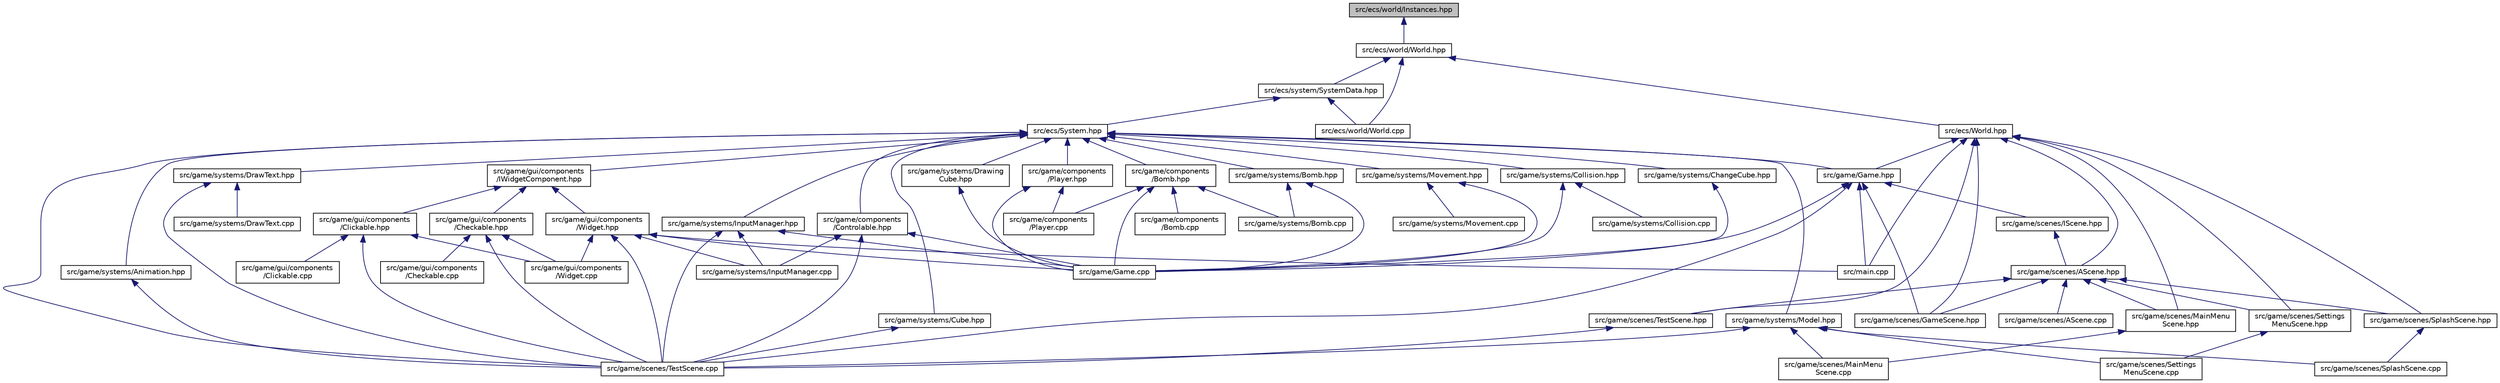digraph "src/ecs/world/Instances.hpp"
{
 // LATEX_PDF_SIZE
  edge [fontname="Helvetica",fontsize="10",labelfontname="Helvetica",labelfontsize="10"];
  node [fontname="Helvetica",fontsize="10",shape=record];
  Node1 [label="src/ecs/world/Instances.hpp",height=0.2,width=0.4,color="black", fillcolor="grey75", style="filled", fontcolor="black",tooltip=" "];
  Node1 -> Node2 [dir="back",color="midnightblue",fontsize="10",style="solid",fontname="Helvetica"];
  Node2 [label="src/ecs/world/World.hpp",height=0.2,width=0.4,color="black", fillcolor="white", style="filled",URL="$world_2_world_8hpp.html",tooltip=" "];
  Node2 -> Node3 [dir="back",color="midnightblue",fontsize="10",style="solid",fontname="Helvetica"];
  Node3 [label="src/ecs/system/SystemData.hpp",height=0.2,width=0.4,color="black", fillcolor="white", style="filled",URL="$_system_data_8hpp.html",tooltip=" "];
  Node3 -> Node4 [dir="back",color="midnightblue",fontsize="10",style="solid",fontname="Helvetica"];
  Node4 [label="src/ecs/System.hpp",height=0.2,width=0.4,color="black", fillcolor="white", style="filled",URL="$_system_8hpp.html",tooltip=" "];
  Node4 -> Node5 [dir="back",color="midnightblue",fontsize="10",style="solid",fontname="Helvetica"];
  Node5 [label="src/game/components\l/Bomb.hpp",height=0.2,width=0.4,color="black", fillcolor="white", style="filled",URL="$components_2_bomb_8hpp.html",tooltip=" "];
  Node5 -> Node6 [dir="back",color="midnightblue",fontsize="10",style="solid",fontname="Helvetica"];
  Node6 [label="src/game/components\l/Bomb.cpp",height=0.2,width=0.4,color="black", fillcolor="white", style="filled",URL="$components_2_bomb_8cpp.html",tooltip=" "];
  Node5 -> Node7 [dir="back",color="midnightblue",fontsize="10",style="solid",fontname="Helvetica"];
  Node7 [label="src/game/components\l/Player.cpp",height=0.2,width=0.4,color="black", fillcolor="white", style="filled",URL="$_player_8cpp.html",tooltip=" "];
  Node5 -> Node8 [dir="back",color="midnightblue",fontsize="10",style="solid",fontname="Helvetica"];
  Node8 [label="src/game/Game.cpp",height=0.2,width=0.4,color="black", fillcolor="white", style="filled",URL="$_game_8cpp.html",tooltip=" "];
  Node5 -> Node9 [dir="back",color="midnightblue",fontsize="10",style="solid",fontname="Helvetica"];
  Node9 [label="src/game/systems/Bomb.cpp",height=0.2,width=0.4,color="black", fillcolor="white", style="filled",URL="$systems_2_bomb_8cpp.html",tooltip=" "];
  Node4 -> Node10 [dir="back",color="midnightblue",fontsize="10",style="solid",fontname="Helvetica"];
  Node10 [label="src/game/components\l/Controlable.hpp",height=0.2,width=0.4,color="black", fillcolor="white", style="filled",URL="$_controlable_8hpp.html",tooltip=" "];
  Node10 -> Node8 [dir="back",color="midnightblue",fontsize="10",style="solid",fontname="Helvetica"];
  Node10 -> Node11 [dir="back",color="midnightblue",fontsize="10",style="solid",fontname="Helvetica"];
  Node11 [label="src/game/scenes/TestScene.cpp",height=0.2,width=0.4,color="black", fillcolor="white", style="filled",URL="$_test_scene_8cpp.html",tooltip=" "];
  Node10 -> Node12 [dir="back",color="midnightblue",fontsize="10",style="solid",fontname="Helvetica"];
  Node12 [label="src/game/systems/InputManager.cpp",height=0.2,width=0.4,color="black", fillcolor="white", style="filled",URL="$_input_manager_8cpp.html",tooltip=" "];
  Node4 -> Node13 [dir="back",color="midnightblue",fontsize="10",style="solid",fontname="Helvetica"];
  Node13 [label="src/game/components\l/Player.hpp",height=0.2,width=0.4,color="black", fillcolor="white", style="filled",URL="$_player_8hpp.html",tooltip=" "];
  Node13 -> Node7 [dir="back",color="midnightblue",fontsize="10",style="solid",fontname="Helvetica"];
  Node13 -> Node8 [dir="back",color="midnightblue",fontsize="10",style="solid",fontname="Helvetica"];
  Node4 -> Node14 [dir="back",color="midnightblue",fontsize="10",style="solid",fontname="Helvetica"];
  Node14 [label="src/game/Game.hpp",height=0.2,width=0.4,color="black", fillcolor="white", style="filled",URL="$_game_8hpp.html",tooltip=" "];
  Node14 -> Node8 [dir="back",color="midnightblue",fontsize="10",style="solid",fontname="Helvetica"];
  Node14 -> Node15 [dir="back",color="midnightblue",fontsize="10",style="solid",fontname="Helvetica"];
  Node15 [label="src/game/scenes/GameScene.hpp",height=0.2,width=0.4,color="black", fillcolor="white", style="filled",URL="$_game_scene_8hpp.html",tooltip=" "];
  Node14 -> Node16 [dir="back",color="midnightblue",fontsize="10",style="solid",fontname="Helvetica"];
  Node16 [label="src/game/scenes/IScene.hpp",height=0.2,width=0.4,color="black", fillcolor="white", style="filled",URL="$_i_scene_8hpp.html",tooltip=" "];
  Node16 -> Node17 [dir="back",color="midnightblue",fontsize="10",style="solid",fontname="Helvetica"];
  Node17 [label="src/game/scenes/AScene.hpp",height=0.2,width=0.4,color="black", fillcolor="white", style="filled",URL="$_a_scene_8hpp.html",tooltip=" "];
  Node17 -> Node18 [dir="back",color="midnightblue",fontsize="10",style="solid",fontname="Helvetica"];
  Node18 [label="src/game/scenes/AScene.cpp",height=0.2,width=0.4,color="black", fillcolor="white", style="filled",URL="$_a_scene_8cpp.html",tooltip=" "];
  Node17 -> Node15 [dir="back",color="midnightblue",fontsize="10",style="solid",fontname="Helvetica"];
  Node17 -> Node19 [dir="back",color="midnightblue",fontsize="10",style="solid",fontname="Helvetica"];
  Node19 [label="src/game/scenes/MainMenu\lScene.hpp",height=0.2,width=0.4,color="black", fillcolor="white", style="filled",URL="$_main_menu_scene_8hpp.html",tooltip=" "];
  Node19 -> Node20 [dir="back",color="midnightblue",fontsize="10",style="solid",fontname="Helvetica"];
  Node20 [label="src/game/scenes/MainMenu\lScene.cpp",height=0.2,width=0.4,color="black", fillcolor="white", style="filled",URL="$_main_menu_scene_8cpp.html",tooltip=" "];
  Node17 -> Node21 [dir="back",color="midnightblue",fontsize="10",style="solid",fontname="Helvetica"];
  Node21 [label="src/game/scenes/Settings\lMenuScene.hpp",height=0.2,width=0.4,color="black", fillcolor="white", style="filled",URL="$_settings_menu_scene_8hpp.html",tooltip=" "];
  Node21 -> Node22 [dir="back",color="midnightblue",fontsize="10",style="solid",fontname="Helvetica"];
  Node22 [label="src/game/scenes/Settings\lMenuScene.cpp",height=0.2,width=0.4,color="black", fillcolor="white", style="filled",URL="$_settings_menu_scene_8cpp.html",tooltip=" "];
  Node17 -> Node23 [dir="back",color="midnightblue",fontsize="10",style="solid",fontname="Helvetica"];
  Node23 [label="src/game/scenes/SplashScene.hpp",height=0.2,width=0.4,color="black", fillcolor="white", style="filled",URL="$_splash_scene_8hpp.html",tooltip=" "];
  Node23 -> Node24 [dir="back",color="midnightblue",fontsize="10",style="solid",fontname="Helvetica"];
  Node24 [label="src/game/scenes/SplashScene.cpp",height=0.2,width=0.4,color="black", fillcolor="white", style="filled",URL="$_splash_scene_8cpp.html",tooltip=" "];
  Node17 -> Node25 [dir="back",color="midnightblue",fontsize="10",style="solid",fontname="Helvetica"];
  Node25 [label="src/game/scenes/TestScene.hpp",height=0.2,width=0.4,color="black", fillcolor="white", style="filled",URL="$_test_scene_8hpp.html",tooltip=" "];
  Node25 -> Node11 [dir="back",color="midnightblue",fontsize="10",style="solid",fontname="Helvetica"];
  Node14 -> Node11 [dir="back",color="midnightblue",fontsize="10",style="solid",fontname="Helvetica"];
  Node14 -> Node26 [dir="back",color="midnightblue",fontsize="10",style="solid",fontname="Helvetica"];
  Node26 [label="src/main.cpp",height=0.2,width=0.4,color="black", fillcolor="white", style="filled",URL="$main_8cpp.html",tooltip=" "];
  Node4 -> Node27 [dir="back",color="midnightblue",fontsize="10",style="solid",fontname="Helvetica"];
  Node27 [label="src/game/gui/components\l/IWidgetComponent.hpp",height=0.2,width=0.4,color="black", fillcolor="white", style="filled",URL="$_i_widget_component_8hpp.html",tooltip=" "];
  Node27 -> Node28 [dir="back",color="midnightblue",fontsize="10",style="solid",fontname="Helvetica"];
  Node28 [label="src/game/gui/components\l/Widget.hpp",height=0.2,width=0.4,color="black", fillcolor="white", style="filled",URL="$_widget_8hpp.html",tooltip=" "];
  Node28 -> Node8 [dir="back",color="midnightblue",fontsize="10",style="solid",fontname="Helvetica"];
  Node28 -> Node29 [dir="back",color="midnightblue",fontsize="10",style="solid",fontname="Helvetica"];
  Node29 [label="src/game/gui/components\l/Widget.cpp",height=0.2,width=0.4,color="black", fillcolor="white", style="filled",URL="$_widget_8cpp.html",tooltip=" "];
  Node28 -> Node11 [dir="back",color="midnightblue",fontsize="10",style="solid",fontname="Helvetica"];
  Node28 -> Node12 [dir="back",color="midnightblue",fontsize="10",style="solid",fontname="Helvetica"];
  Node28 -> Node26 [dir="back",color="midnightblue",fontsize="10",style="solid",fontname="Helvetica"];
  Node27 -> Node30 [dir="back",color="midnightblue",fontsize="10",style="solid",fontname="Helvetica"];
  Node30 [label="src/game/gui/components\l/Checkable.hpp",height=0.2,width=0.4,color="black", fillcolor="white", style="filled",URL="$_checkable_8hpp.html",tooltip=" "];
  Node30 -> Node31 [dir="back",color="midnightblue",fontsize="10",style="solid",fontname="Helvetica"];
  Node31 [label="src/game/gui/components\l/Checkable.cpp",height=0.2,width=0.4,color="black", fillcolor="white", style="filled",URL="$_checkable_8cpp.html",tooltip=" "];
  Node30 -> Node29 [dir="back",color="midnightblue",fontsize="10",style="solid",fontname="Helvetica"];
  Node30 -> Node11 [dir="back",color="midnightblue",fontsize="10",style="solid",fontname="Helvetica"];
  Node27 -> Node32 [dir="back",color="midnightblue",fontsize="10",style="solid",fontname="Helvetica"];
  Node32 [label="src/game/gui/components\l/Clickable.hpp",height=0.2,width=0.4,color="black", fillcolor="white", style="filled",URL="$_clickable_8hpp.html",tooltip=" "];
  Node32 -> Node33 [dir="back",color="midnightblue",fontsize="10",style="solid",fontname="Helvetica"];
  Node33 [label="src/game/gui/components\l/Clickable.cpp",height=0.2,width=0.4,color="black", fillcolor="white", style="filled",URL="$_clickable_8cpp.html",tooltip=" "];
  Node32 -> Node29 [dir="back",color="midnightblue",fontsize="10",style="solid",fontname="Helvetica"];
  Node32 -> Node11 [dir="back",color="midnightblue",fontsize="10",style="solid",fontname="Helvetica"];
  Node4 -> Node34 [dir="back",color="midnightblue",fontsize="10",style="solid",fontname="Helvetica"];
  Node34 [label="src/game/systems/Bomb.hpp",height=0.2,width=0.4,color="black", fillcolor="white", style="filled",URL="$systems_2_bomb_8hpp.html",tooltip=" "];
  Node34 -> Node8 [dir="back",color="midnightblue",fontsize="10",style="solid",fontname="Helvetica"];
  Node34 -> Node9 [dir="back",color="midnightblue",fontsize="10",style="solid",fontname="Helvetica"];
  Node4 -> Node35 [dir="back",color="midnightblue",fontsize="10",style="solid",fontname="Helvetica"];
  Node35 [label="src/game/systems/ChangeCube.hpp",height=0.2,width=0.4,color="black", fillcolor="white", style="filled",URL="$_change_cube_8hpp.html",tooltip=" "];
  Node35 -> Node8 [dir="back",color="midnightblue",fontsize="10",style="solid",fontname="Helvetica"];
  Node4 -> Node36 [dir="back",color="midnightblue",fontsize="10",style="solid",fontname="Helvetica"];
  Node36 [label="src/game/systems/Collision.hpp",height=0.2,width=0.4,color="black", fillcolor="white", style="filled",URL="$_collision_8hpp.html",tooltip=" "];
  Node36 -> Node8 [dir="back",color="midnightblue",fontsize="10",style="solid",fontname="Helvetica"];
  Node36 -> Node37 [dir="back",color="midnightblue",fontsize="10",style="solid",fontname="Helvetica"];
  Node37 [label="src/game/systems/Collision.cpp",height=0.2,width=0.4,color="black", fillcolor="white", style="filled",URL="$_collision_8cpp.html",tooltip=" "];
  Node4 -> Node38 [dir="back",color="midnightblue",fontsize="10",style="solid",fontname="Helvetica"];
  Node38 [label="src/game/systems/Drawing\lCube.hpp",height=0.2,width=0.4,color="black", fillcolor="white", style="filled",URL="$_drawing_cube_8hpp.html",tooltip=" "];
  Node38 -> Node8 [dir="back",color="midnightblue",fontsize="10",style="solid",fontname="Helvetica"];
  Node4 -> Node39 [dir="back",color="midnightblue",fontsize="10",style="solid",fontname="Helvetica"];
  Node39 [label="src/game/systems/InputManager.hpp",height=0.2,width=0.4,color="black", fillcolor="white", style="filled",URL="$_input_manager_8hpp.html",tooltip=" "];
  Node39 -> Node8 [dir="back",color="midnightblue",fontsize="10",style="solid",fontname="Helvetica"];
  Node39 -> Node11 [dir="back",color="midnightblue",fontsize="10",style="solid",fontname="Helvetica"];
  Node39 -> Node12 [dir="back",color="midnightblue",fontsize="10",style="solid",fontname="Helvetica"];
  Node4 -> Node40 [dir="back",color="midnightblue",fontsize="10",style="solid",fontname="Helvetica"];
  Node40 [label="src/game/systems/Movement.hpp",height=0.2,width=0.4,color="black", fillcolor="white", style="filled",URL="$_movement_8hpp.html",tooltip=" "];
  Node40 -> Node8 [dir="back",color="midnightblue",fontsize="10",style="solid",fontname="Helvetica"];
  Node40 -> Node41 [dir="back",color="midnightblue",fontsize="10",style="solid",fontname="Helvetica"];
  Node41 [label="src/game/systems/Movement.cpp",height=0.2,width=0.4,color="black", fillcolor="white", style="filled",URL="$_movement_8cpp.html",tooltip=" "];
  Node4 -> Node11 [dir="back",color="midnightblue",fontsize="10",style="solid",fontname="Helvetica"];
  Node4 -> Node42 [dir="back",color="midnightblue",fontsize="10",style="solid",fontname="Helvetica"];
  Node42 [label="src/game/systems/Animation.hpp",height=0.2,width=0.4,color="black", fillcolor="white", style="filled",URL="$game_2systems_2_animation_8hpp.html",tooltip=" "];
  Node42 -> Node11 [dir="back",color="midnightblue",fontsize="10",style="solid",fontname="Helvetica"];
  Node4 -> Node43 [dir="back",color="midnightblue",fontsize="10",style="solid",fontname="Helvetica"];
  Node43 [label="src/game/systems/Cube.hpp",height=0.2,width=0.4,color="black", fillcolor="white", style="filled",URL="$game_2systems_2_cube_8hpp.html",tooltip=" "];
  Node43 -> Node11 [dir="back",color="midnightblue",fontsize="10",style="solid",fontname="Helvetica"];
  Node4 -> Node44 [dir="back",color="midnightblue",fontsize="10",style="solid",fontname="Helvetica"];
  Node44 [label="src/game/systems/DrawText.hpp",height=0.2,width=0.4,color="black", fillcolor="white", style="filled",URL="$_draw_text_8hpp.html",tooltip=" "];
  Node44 -> Node11 [dir="back",color="midnightblue",fontsize="10",style="solid",fontname="Helvetica"];
  Node44 -> Node45 [dir="back",color="midnightblue",fontsize="10",style="solid",fontname="Helvetica"];
  Node45 [label="src/game/systems/DrawText.cpp",height=0.2,width=0.4,color="black", fillcolor="white", style="filled",URL="$_draw_text_8cpp.html",tooltip=" "];
  Node4 -> Node46 [dir="back",color="midnightblue",fontsize="10",style="solid",fontname="Helvetica"];
  Node46 [label="src/game/systems/Model.hpp",height=0.2,width=0.4,color="black", fillcolor="white", style="filled",URL="$game_2systems_2_model_8hpp.html",tooltip=" "];
  Node46 -> Node20 [dir="back",color="midnightblue",fontsize="10",style="solid",fontname="Helvetica"];
  Node46 -> Node22 [dir="back",color="midnightblue",fontsize="10",style="solid",fontname="Helvetica"];
  Node46 -> Node24 [dir="back",color="midnightblue",fontsize="10",style="solid",fontname="Helvetica"];
  Node46 -> Node11 [dir="back",color="midnightblue",fontsize="10",style="solid",fontname="Helvetica"];
  Node3 -> Node47 [dir="back",color="midnightblue",fontsize="10",style="solid",fontname="Helvetica"];
  Node47 [label="src/ecs/world/World.cpp",height=0.2,width=0.4,color="black", fillcolor="white", style="filled",URL="$_world_8cpp.html",tooltip=" "];
  Node2 -> Node47 [dir="back",color="midnightblue",fontsize="10",style="solid",fontname="Helvetica"];
  Node2 -> Node48 [dir="back",color="midnightblue",fontsize="10",style="solid",fontname="Helvetica"];
  Node48 [label="src/ecs/World.hpp",height=0.2,width=0.4,color="black", fillcolor="white", style="filled",URL="$_world_8hpp.html",tooltip=" "];
  Node48 -> Node14 [dir="back",color="midnightblue",fontsize="10",style="solid",fontname="Helvetica"];
  Node48 -> Node17 [dir="back",color="midnightblue",fontsize="10",style="solid",fontname="Helvetica"];
  Node48 -> Node15 [dir="back",color="midnightblue",fontsize="10",style="solid",fontname="Helvetica"];
  Node48 -> Node19 [dir="back",color="midnightblue",fontsize="10",style="solid",fontname="Helvetica"];
  Node48 -> Node21 [dir="back",color="midnightblue",fontsize="10",style="solid",fontname="Helvetica"];
  Node48 -> Node23 [dir="back",color="midnightblue",fontsize="10",style="solid",fontname="Helvetica"];
  Node48 -> Node25 [dir="back",color="midnightblue",fontsize="10",style="solid",fontname="Helvetica"];
  Node48 -> Node26 [dir="back",color="midnightblue",fontsize="10",style="solid",fontname="Helvetica"];
}
